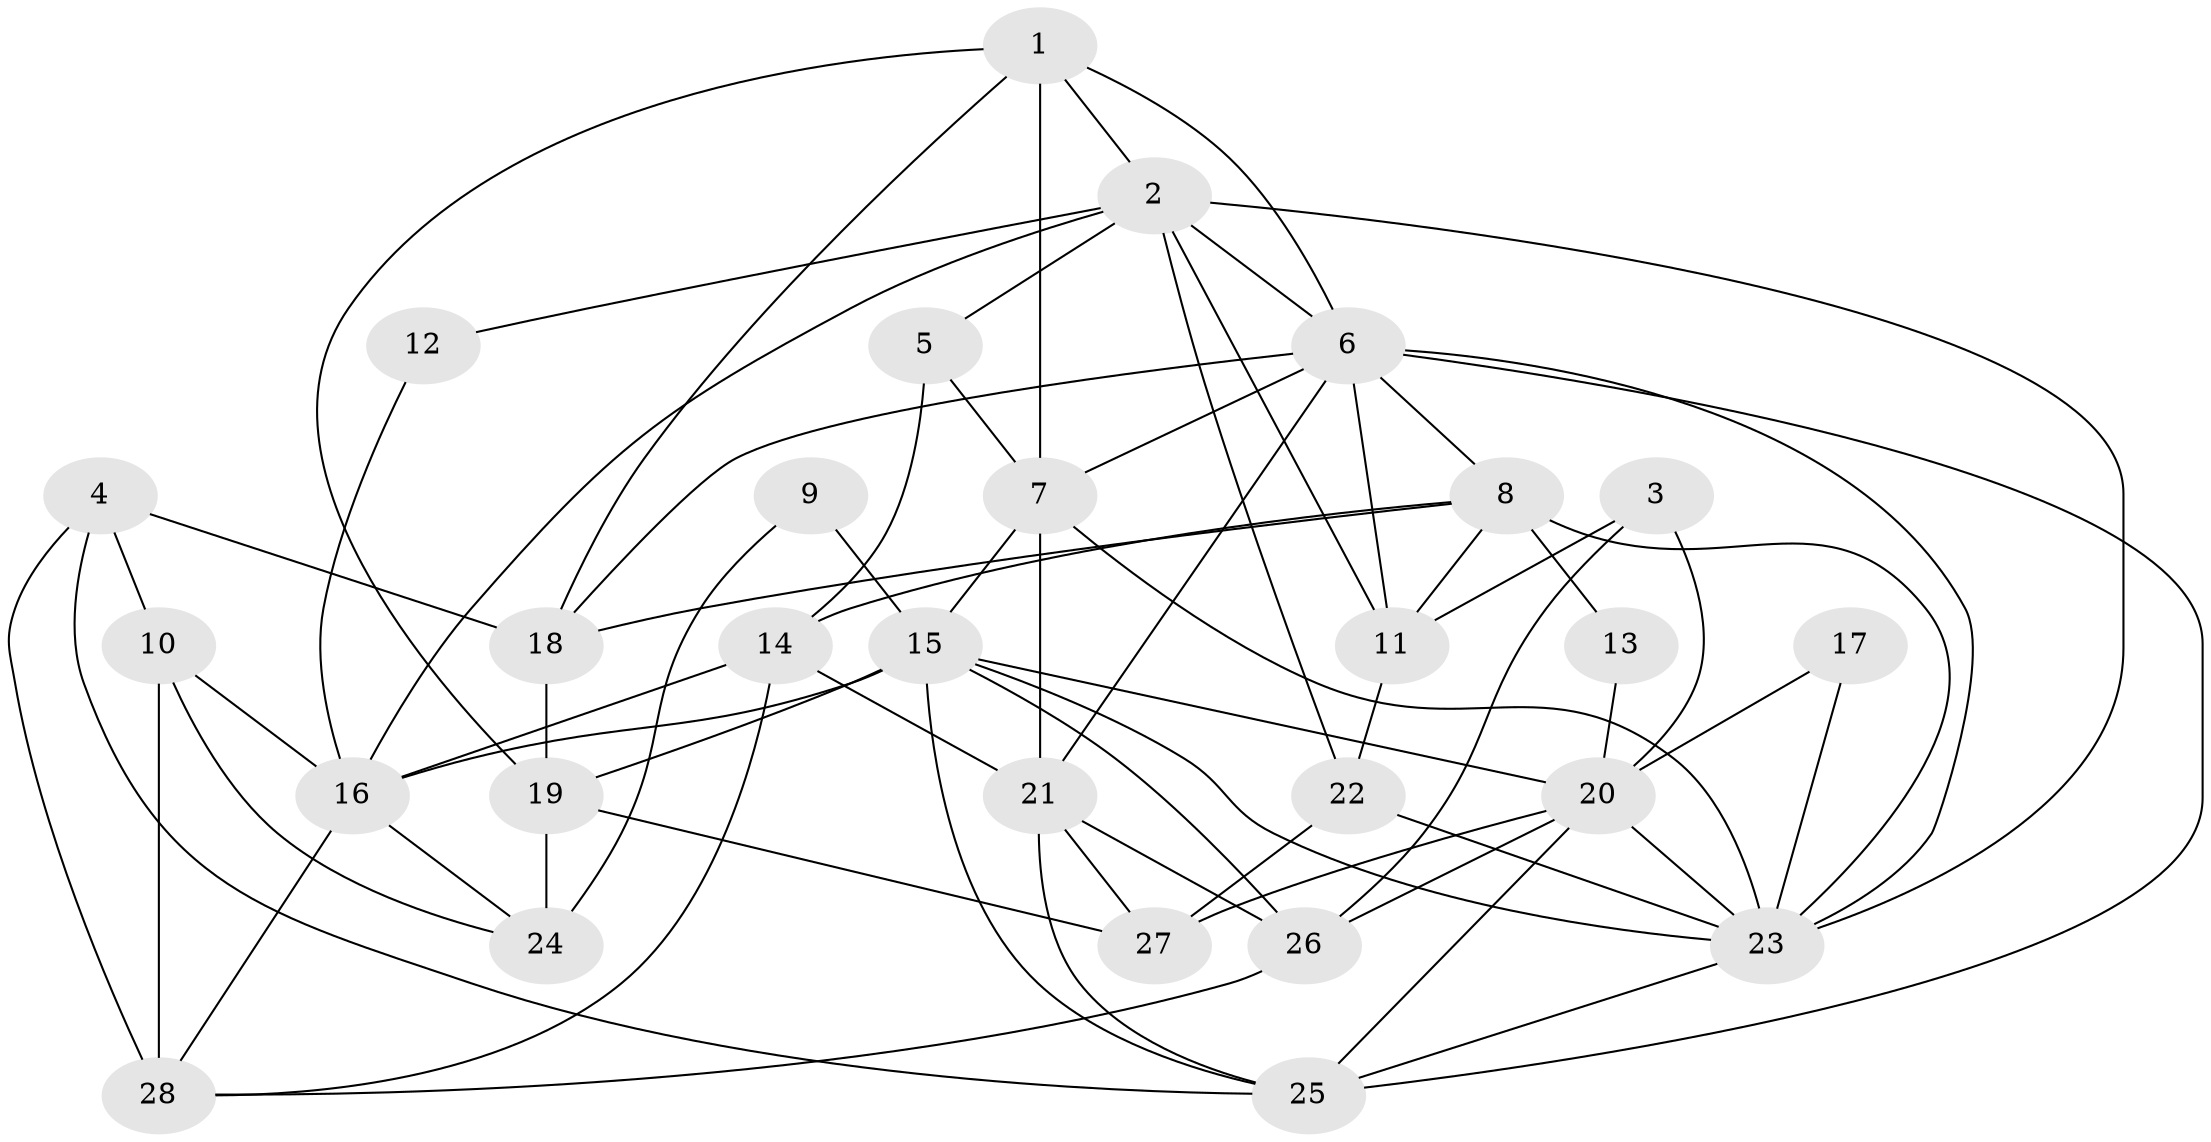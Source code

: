// original degree distribution, {3: 0.30357142857142855, 5: 0.23214285714285715, 4: 0.14285714285714285, 6: 0.125, 9: 0.017857142857142856, 7: 0.017857142857142856, 2: 0.16071428571428573}
// Generated by graph-tools (version 1.1) at 2025/02/03/09/25 03:02:02]
// undirected, 28 vertices, 71 edges
graph export_dot {
graph [start="1"]
  node [color=gray90,style=filled];
  1;
  2;
  3;
  4;
  5;
  6;
  7;
  8;
  9;
  10;
  11;
  12;
  13;
  14;
  15;
  16;
  17;
  18;
  19;
  20;
  21;
  22;
  23;
  24;
  25;
  26;
  27;
  28;
  1 -- 2 [weight=1.0];
  1 -- 6 [weight=1.0];
  1 -- 7 [weight=1.0];
  1 -- 18 [weight=1.0];
  1 -- 19 [weight=1.0];
  2 -- 5 [weight=1.0];
  2 -- 6 [weight=1.0];
  2 -- 11 [weight=1.0];
  2 -- 12 [weight=1.0];
  2 -- 16 [weight=1.0];
  2 -- 22 [weight=2.0];
  2 -- 23 [weight=1.0];
  3 -- 11 [weight=1.0];
  3 -- 20 [weight=1.0];
  3 -- 26 [weight=1.0];
  4 -- 10 [weight=1.0];
  4 -- 18 [weight=1.0];
  4 -- 25 [weight=1.0];
  4 -- 28 [weight=1.0];
  5 -- 7 [weight=1.0];
  5 -- 14 [weight=1.0];
  6 -- 7 [weight=1.0];
  6 -- 8 [weight=1.0];
  6 -- 11 [weight=1.0];
  6 -- 18 [weight=2.0];
  6 -- 21 [weight=1.0];
  6 -- 23 [weight=2.0];
  6 -- 25 [weight=1.0];
  7 -- 15 [weight=1.0];
  7 -- 21 [weight=1.0];
  7 -- 23 [weight=1.0];
  8 -- 11 [weight=1.0];
  8 -- 13 [weight=1.0];
  8 -- 14 [weight=1.0];
  8 -- 18 [weight=1.0];
  8 -- 23 [weight=1.0];
  9 -- 15 [weight=1.0];
  9 -- 24 [weight=1.0];
  10 -- 16 [weight=1.0];
  10 -- 24 [weight=1.0];
  10 -- 28 [weight=1.0];
  11 -- 22 [weight=1.0];
  12 -- 16 [weight=1.0];
  13 -- 20 [weight=1.0];
  14 -- 16 [weight=1.0];
  14 -- 21 [weight=2.0];
  14 -- 28 [weight=1.0];
  15 -- 16 [weight=1.0];
  15 -- 19 [weight=1.0];
  15 -- 20 [weight=2.0];
  15 -- 23 [weight=1.0];
  15 -- 25 [weight=1.0];
  15 -- 26 [weight=1.0];
  16 -- 24 [weight=1.0];
  16 -- 28 [weight=2.0];
  17 -- 20 [weight=2.0];
  17 -- 23 [weight=1.0];
  18 -- 19 [weight=1.0];
  19 -- 24 [weight=2.0];
  19 -- 27 [weight=1.0];
  20 -- 23 [weight=1.0];
  20 -- 25 [weight=1.0];
  20 -- 26 [weight=1.0];
  20 -- 27 [weight=1.0];
  21 -- 25 [weight=1.0];
  21 -- 26 [weight=1.0];
  21 -- 27 [weight=1.0];
  22 -- 23 [weight=1.0];
  22 -- 27 [weight=1.0];
  23 -- 25 [weight=1.0];
  26 -- 28 [weight=1.0];
}
